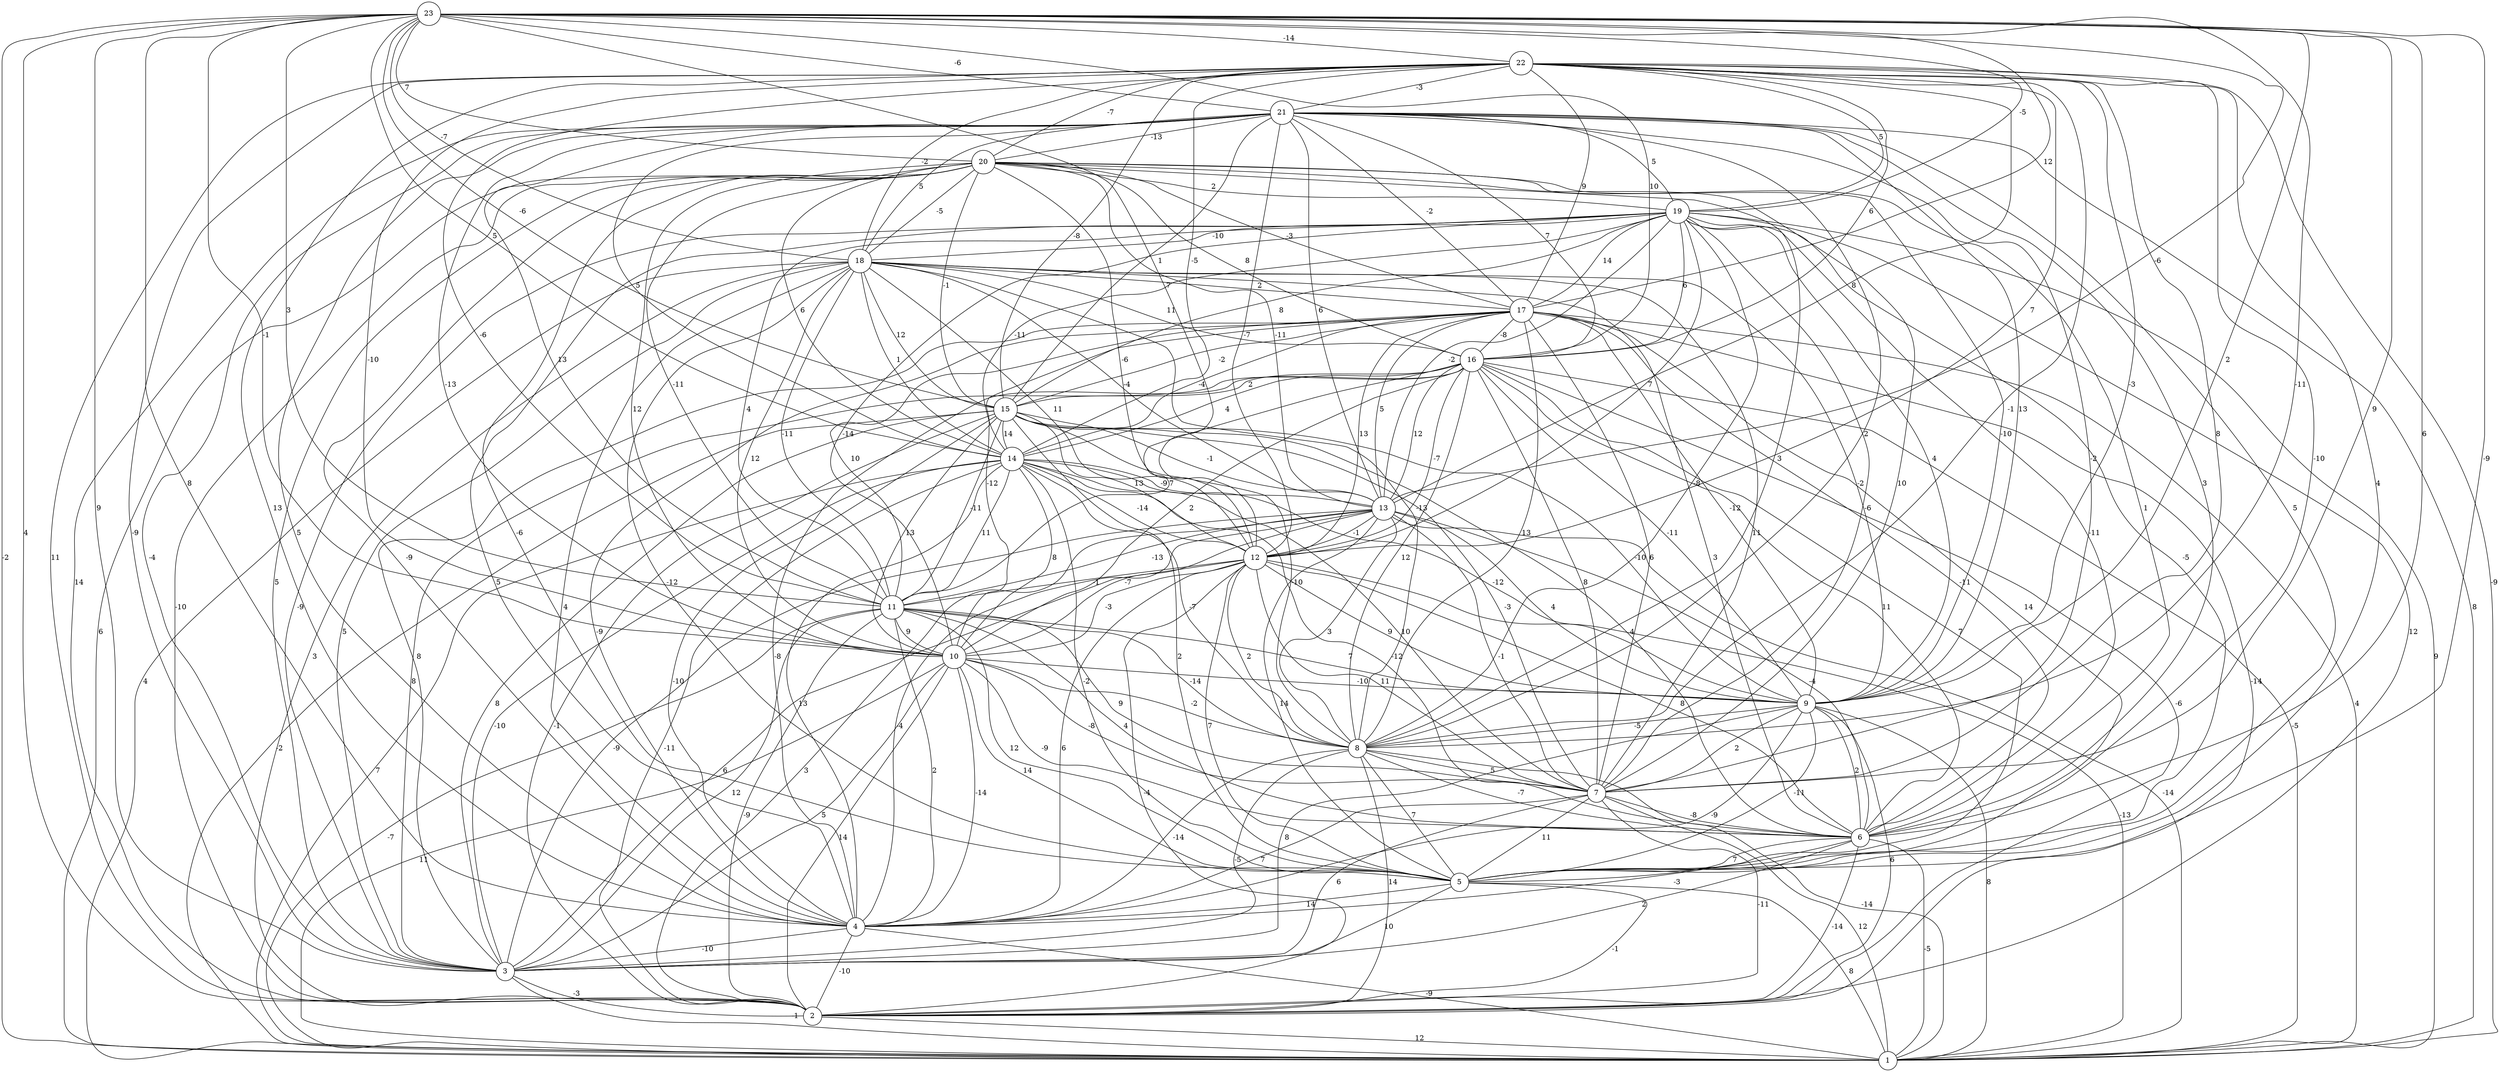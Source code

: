 graph { 
	 fontname="Helvetica,Arial,sans-serif" 
	 node [shape = circle]; 
	 23 -- 1 [label = "-2"];
	 23 -- 2 [label = "4"];
	 23 -- 3 [label = "9"];
	 23 -- 4 [label = "8"];
	 23 -- 5 [label = "-9"];
	 23 -- 6 [label = "6"];
	 23 -- 7 [label = "9"];
	 23 -- 8 [label = "-11"];
	 23 -- 9 [label = "2"];
	 23 -- 10 [label = "-1"];
	 23 -- 11 [label = "3"];
	 23 -- 12 [label = "7"];
	 23 -- 13 [label = "-6"];
	 23 -- 14 [label = "5"];
	 23 -- 15 [label = "-6"];
	 23 -- 16 [label = "10"];
	 23 -- 17 [label = "12"];
	 23 -- 18 [label = "-7"];
	 23 -- 19 [label = "-5"];
	 23 -- 20 [label = "7"];
	 23 -- 21 [label = "-6"];
	 23 -- 22 [label = "-14"];
	 22 -- 1 [label = "-9"];
	 22 -- 2 [label = "11"];
	 22 -- 3 [label = "-9"];
	 22 -- 4 [label = "13"];
	 22 -- 5 [label = "4"];
	 22 -- 6 [label = "-10"];
	 22 -- 7 [label = "8"];
	 22 -- 8 [label = "-1"];
	 22 -- 9 [label = "-3"];
	 22 -- 10 [label = "-10"];
	 22 -- 11 [label = "-6"];
	 22 -- 12 [label = "7"];
	 22 -- 13 [label = "8"];
	 22 -- 14 [label = "-5"];
	 22 -- 15 [label = "-8"];
	 22 -- 16 [label = "6"];
	 22 -- 17 [label = "9"];
	 22 -- 18 [label = "-2"];
	 22 -- 19 [label = "5"];
	 22 -- 20 [label = "-7"];
	 22 -- 21 [label = "-3"];
	 21 -- 1 [label = "8"];
	 21 -- 2 [label = "14"];
	 21 -- 3 [label = "-4"];
	 21 -- 4 [label = "5"];
	 21 -- 5 [label = "5"];
	 21 -- 6 [label = "3"];
	 21 -- 7 [label = "-2"];
	 21 -- 8 [label = "2"];
	 21 -- 9 [label = "13"];
	 21 -- 10 [label = "-13"];
	 21 -- 11 [label = "13"];
	 21 -- 12 [label = "-7"];
	 21 -- 13 [label = "6"];
	 21 -- 14 [label = "5"];
	 21 -- 15 [label = "1"];
	 21 -- 16 [label = "7"];
	 21 -- 17 [label = "-2"];
	 21 -- 18 [label = "5"];
	 21 -- 19 [label = "5"];
	 21 -- 20 [label = "-13"];
	 20 -- 1 [label = "6"];
	 20 -- 2 [label = "-10"];
	 20 -- 3 [label = "5"];
	 20 -- 4 [label = "-9"];
	 20 -- 5 [label = "-6"];
	 20 -- 6 [label = "1"];
	 20 -- 7 [label = "10"];
	 20 -- 8 [label = "3"];
	 20 -- 9 [label = "-10"];
	 20 -- 10 [label = "12"];
	 20 -- 11 [label = "-11"];
	 20 -- 12 [label = "-6"];
	 20 -- 13 [label = "-11"];
	 20 -- 14 [label = "6"];
	 20 -- 15 [label = "-1"];
	 20 -- 16 [label = "8"];
	 20 -- 17 [label = "-3"];
	 20 -- 18 [label = "-5"];
	 20 -- 19 [label = "2"];
	 19 -- 1 [label = "9"];
	 19 -- 2 [label = "12"];
	 19 -- 3 [label = "-9"];
	 19 -- 4 [label = "5"];
	 19 -- 5 [label = "-5"];
	 19 -- 6 [label = "-11"];
	 19 -- 7 [label = "-6"];
	 19 -- 8 [label = "-8"];
	 19 -- 9 [label = "4"];
	 19 -- 10 [label = "-14"];
	 19 -- 11 [label = "4"];
	 19 -- 12 [label = "7"];
	 19 -- 13 [label = "-2"];
	 19 -- 14 [label = "-11"];
	 19 -- 15 [label = "8"];
	 19 -- 16 [label = "6"];
	 19 -- 17 [label = "14"];
	 19 -- 18 [label = "-10"];
	 18 -- 1 [label = "4"];
	 18 -- 2 [label = "3"];
	 18 -- 3 [label = "5"];
	 18 -- 4 [label = "4"];
	 18 -- 5 [label = "-12"];
	 18 -- 6 [label = "3"];
	 18 -- 7 [label = "11"];
	 18 -- 8 [label = "-13"];
	 18 -- 9 [label = "-2"];
	 18 -- 10 [label = "12"];
	 18 -- 11 [label = "-11"];
	 18 -- 12 [label = "11"];
	 18 -- 13 [label = "-4"];
	 18 -- 14 [label = "1"];
	 18 -- 15 [label = "12"];
	 18 -- 16 [label = "11"];
	 18 -- 17 [label = "2"];
	 17 -- 1 [label = "4"];
	 17 -- 2 [label = "-14"];
	 17 -- 3 [label = "8"];
	 17 -- 4 [label = "-9"];
	 17 -- 5 [label = "14"];
	 17 -- 6 [label = "-11"];
	 17 -- 7 [label = "6"];
	 17 -- 8 [label = "13"];
	 17 -- 9 [label = "-12"];
	 17 -- 10 [label = "-12"];
	 17 -- 11 [label = "10"];
	 17 -- 12 [label = "13"];
	 17 -- 13 [label = "5"];
	 17 -- 14 [label = "-4"];
	 17 -- 15 [label = "-2"];
	 17 -- 16 [label = "-8"];
	 16 -- 1 [label = "-5"];
	 16 -- 2 [label = "-6"];
	 16 -- 3 [label = "8"];
	 16 -- 4 [label = "-8"];
	 16 -- 5 [label = "7"];
	 16 -- 6 [label = "11"];
	 16 -- 7 [label = "8"];
	 16 -- 8 [label = "12"];
	 16 -- 9 [label = "-11"];
	 16 -- 10 [label = "2"];
	 16 -- 11 [label = "7"];
	 16 -- 12 [label = "-7"];
	 16 -- 13 [label = "12"];
	 16 -- 14 [label = "4"];
	 16 -- 15 [label = "2"];
	 15 -- 1 [label = "-2"];
	 15 -- 2 [label = "-1"];
	 15 -- 3 [label = "8"];
	 15 -- 4 [label = "-10"];
	 15 -- 5 [label = "2"];
	 15 -- 6 [label = "4"];
	 15 -- 7 [label = "-3"];
	 15 -- 8 [label = "-10"];
	 15 -- 9 [label = "-10"];
	 15 -- 10 [label = "13"];
	 15 -- 11 [label = "-11"];
	 15 -- 12 [label = "13"];
	 15 -- 13 [label = "-1"];
	 15 -- 14 [label = "14"];
	 14 -- 1 [label = "7"];
	 14 -- 2 [label = "-11"];
	 14 -- 3 [label = "-10"];
	 14 -- 4 [label = "13"];
	 14 -- 5 [label = "-2"];
	 14 -- 6 [label = "-12"];
	 14 -- 7 [label = "10"];
	 14 -- 8 [label = "-7"];
	 14 -- 9 [label = "-12"];
	 14 -- 10 [label = "8"];
	 14 -- 11 [label = "11"];
	 14 -- 12 [label = "-14"];
	 14 -- 13 [label = "-9"];
	 13 -- 1 [label = "-14"];
	 13 -- 2 [label = "3"];
	 13 -- 3 [label = "-9"];
	 13 -- 4 [label = "-4"];
	 13 -- 5 [label = "14"];
	 13 -- 6 [label = "-4"];
	 13 -- 7 [label = "-1"];
	 13 -- 8 [label = "3"];
	 13 -- 9 [label = "4"];
	 13 -- 10 [label = "-7"];
	 13 -- 11 [label = "-13"];
	 13 -- 12 [label = "-1"];
	 12 -- 1 [label = "-13"];
	 12 -- 2 [label = "-4"];
	 12 -- 3 [label = "6"];
	 12 -- 4 [label = "6"];
	 12 -- 5 [label = "7"];
	 12 -- 6 [label = "8"];
	 12 -- 7 [label = "11"];
	 12 -- 8 [label = "2"];
	 12 -- 9 [label = "9"];
	 12 -- 10 [label = "-3"];
	 12 -- 11 [label = "-1"];
	 11 -- 1 [label = "-7"];
	 11 -- 2 [label = "-9"];
	 11 -- 3 [label = "12"];
	 11 -- 4 [label = "2"];
	 11 -- 5 [label = "12"];
	 11 -- 6 [label = "4"];
	 11 -- 7 [label = "9"];
	 11 -- 8 [label = "-14"];
	 11 -- 9 [label = "7"];
	 11 -- 10 [label = "9"];
	 10 -- 1 [label = "11"];
	 10 -- 2 [label = "14"];
	 10 -- 3 [label = "5"];
	 10 -- 4 [label = "-14"];
	 10 -- 5 [label = "14"];
	 10 -- 6 [label = "-9"];
	 10 -- 7 [label = "-8"];
	 10 -- 8 [label = "-2"];
	 10 -- 9 [label = "-10"];
	 9 -- 1 [label = "8"];
	 9 -- 2 [label = "6"];
	 9 -- 3 [label = "8"];
	 9 -- 4 [label = "-9"];
	 9 -- 5 [label = "-11"];
	 9 -- 6 [label = "2"];
	 9 -- 7 [label = "2"];
	 9 -- 8 [label = "-5"];
	 8 -- 1 [label = "-14"];
	 8 -- 2 [label = "14"];
	 8 -- 3 [label = "-5"];
	 8 -- 4 [label = "-14"];
	 8 -- 5 [label = "7"];
	 8 -- 6 [label = "-7"];
	 8 -- 7 [label = "5"];
	 7 -- 1 [label = "12"];
	 7 -- 2 [label = "-11"];
	 7 -- 3 [label = "6"];
	 7 -- 4 [label = "7"];
	 7 -- 5 [label = "11"];
	 7 -- 6 [label = "-8"];
	 6 -- 1 [label = "-5"];
	 6 -- 2 [label = "-14"];
	 6 -- 3 [label = "2"];
	 6 -- 4 [label = "-3"];
	 6 -- 5 [label = "7"];
	 5 -- 1 [label = "8"];
	 5 -- 2 [label = "-1"];
	 5 -- 3 [label = "10"];
	 5 -- 4 [label = "14"];
	 4 -- 1 [label = "-9"];
	 4 -- 2 [label = "-10"];
	 4 -- 3 [label = "-10"];
	 3 -- 1 [label = "-1"];
	 3 -- 2 [label = "-3"];
	 2 -- 1 [label = "12"];
	 1;
	 2;
	 3;
	 4;
	 5;
	 6;
	 7;
	 8;
	 9;
	 10;
	 11;
	 12;
	 13;
	 14;
	 15;
	 16;
	 17;
	 18;
	 19;
	 20;
	 21;
	 22;
	 23;
}
